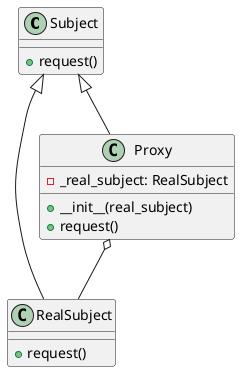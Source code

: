 @startuml

class Subject {
    + request()
}

class RealSubject {
    + request()
}

class Proxy {
    - _real_subject: RealSubject
    + __init__(real_subject)
    + request()
}

Subject <|-- RealSubject
Subject <|-- Proxy
Proxy o-- RealSubject

@enduml
